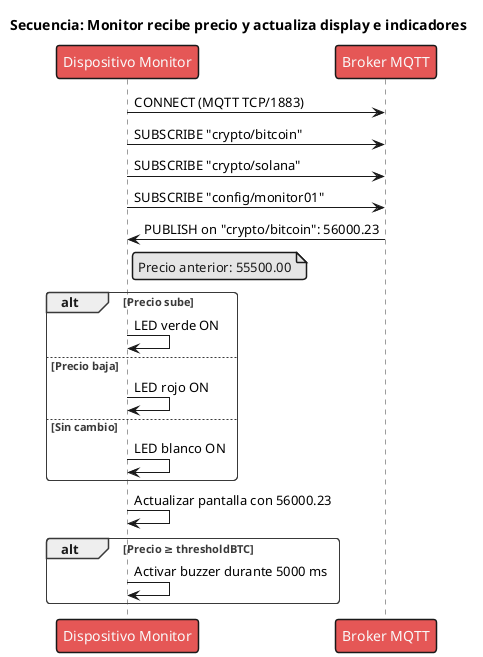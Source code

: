 @startuml Secuencia_Actualizacion_Monitor
title Secuencia: Monitor recibe precio y actualiza display e indicadores

!theme mars
skinparam backgroundColor #FFFFFF

participant "Dispositivo Monitor" as Monitor
participant "Broker MQTT"         as Broker

Monitor -> Broker: CONNECT (MQTT TCP/1883)
Monitor -> Broker: SUBSCRIBE "crypto/bitcoin"
Monitor -> Broker: SUBSCRIBE "crypto/solana"
Monitor -> Broker: SUBSCRIBE "config/monitor01"

Broker -> Monitor: PUBLISH on "crypto/bitcoin": 56000.23
note right of Monitor
  Precio anterior: 55500.00
end note

alt Precio sube
  Monitor -> Monitor: LED verde ON
else Precio baja
  Monitor -> Monitor: LED rojo ON
else Sin cambio
  Monitor -> Monitor: LED blanco ON
end

Monitor -> Monitor: Actualizar pantalla con 56000.23

alt Precio ≥ thresholdBTC
  Monitor -> Monitor: Activar buzzer durante 5000 ms
end
@enduml